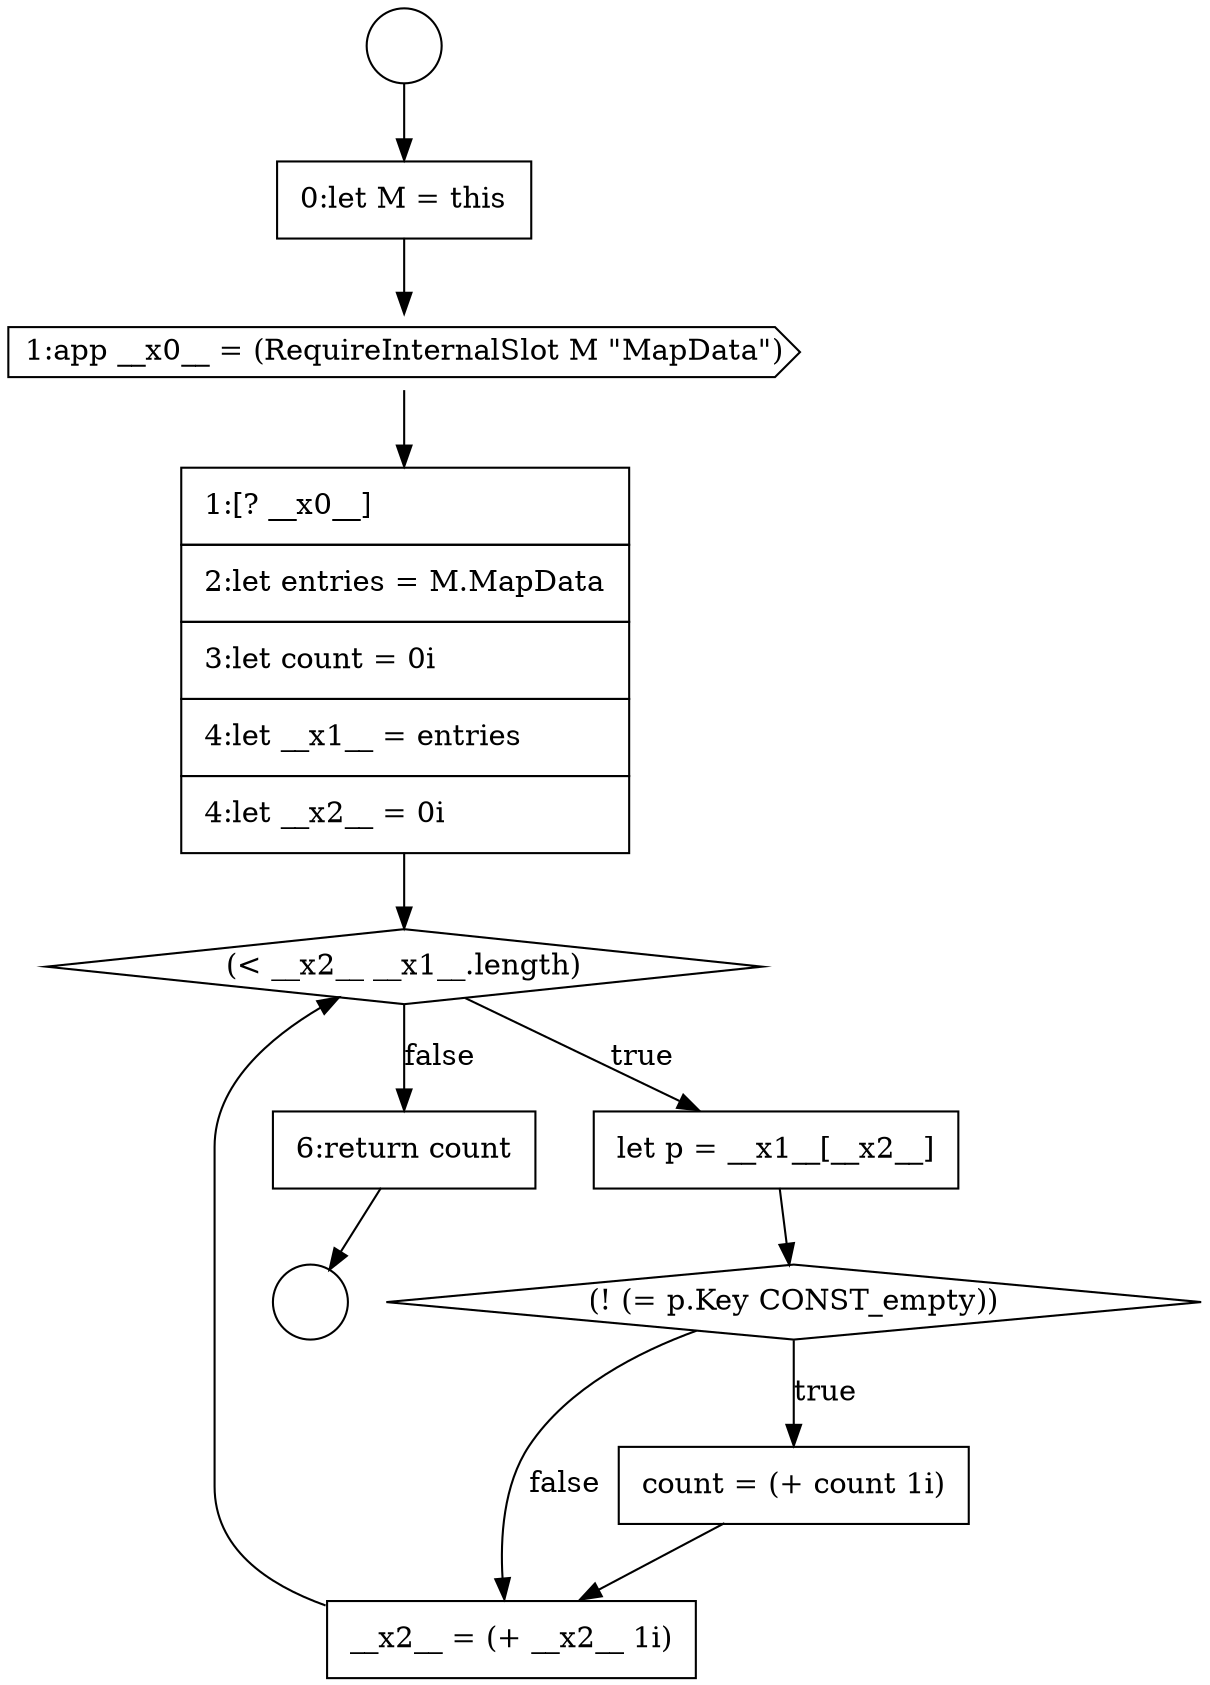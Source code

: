 digraph {
  node17058 [shape=none, margin=0, label=<<font color="black">
    <table border="0" cellborder="1" cellspacing="0" cellpadding="10">
      <tr><td align="left">1:[? __x0__]</td></tr>
      <tr><td align="left">2:let entries = M.MapData</td></tr>
      <tr><td align="left">3:let count = 0i</td></tr>
      <tr><td align="left">4:let __x1__ = entries</td></tr>
      <tr><td align="left">4:let __x2__ = 0i</td></tr>
    </table>
  </font>> color="black" fillcolor="white" style=filled]
  node17061 [shape=diamond, label=<<font color="black">(! (= p.Key CONST_empty))</font>> color="black" fillcolor="white" style=filled]
  node17057 [shape=cds, label=<<font color="black">1:app __x0__ = (RequireInternalSlot M &quot;MapData&quot;)</font>> color="black" fillcolor="white" style=filled]
  node17063 [shape=none, margin=0, label=<<font color="black">
    <table border="0" cellborder="1" cellspacing="0" cellpadding="10">
      <tr><td align="left">__x2__ = (+ __x2__ 1i)</td></tr>
    </table>
  </font>> color="black" fillcolor="white" style=filled]
  node17059 [shape=diamond, label=<<font color="black">(&lt; __x2__ __x1__.length)</font>> color="black" fillcolor="white" style=filled]
  node17054 [shape=circle label=" " color="black" fillcolor="white" style=filled]
  node17064 [shape=none, margin=0, label=<<font color="black">
    <table border="0" cellborder="1" cellspacing="0" cellpadding="10">
      <tr><td align="left">6:return count</td></tr>
    </table>
  </font>> color="black" fillcolor="white" style=filled]
  node17060 [shape=none, margin=0, label=<<font color="black">
    <table border="0" cellborder="1" cellspacing="0" cellpadding="10">
      <tr><td align="left">let p = __x1__[__x2__]</td></tr>
    </table>
  </font>> color="black" fillcolor="white" style=filled]
  node17055 [shape=circle label=" " color="black" fillcolor="white" style=filled]
  node17056 [shape=none, margin=0, label=<<font color="black">
    <table border="0" cellborder="1" cellspacing="0" cellpadding="10">
      <tr><td align="left">0:let M = this</td></tr>
    </table>
  </font>> color="black" fillcolor="white" style=filled]
  node17062 [shape=none, margin=0, label=<<font color="black">
    <table border="0" cellborder="1" cellspacing="0" cellpadding="10">
      <tr><td align="left">count = (+ count 1i)</td></tr>
    </table>
  </font>> color="black" fillcolor="white" style=filled]
  node17062 -> node17063 [ color="black"]
  node17054 -> node17056 [ color="black"]
  node17056 -> node17057 [ color="black"]
  node17058 -> node17059 [ color="black"]
  node17064 -> node17055 [ color="black"]
  node17057 -> node17058 [ color="black"]
  node17060 -> node17061 [ color="black"]
  node17063 -> node17059 [ color="black"]
  node17061 -> node17062 [label=<<font color="black">true</font>> color="black"]
  node17061 -> node17063 [label=<<font color="black">false</font>> color="black"]
  node17059 -> node17060 [label=<<font color="black">true</font>> color="black"]
  node17059 -> node17064 [label=<<font color="black">false</font>> color="black"]
}
